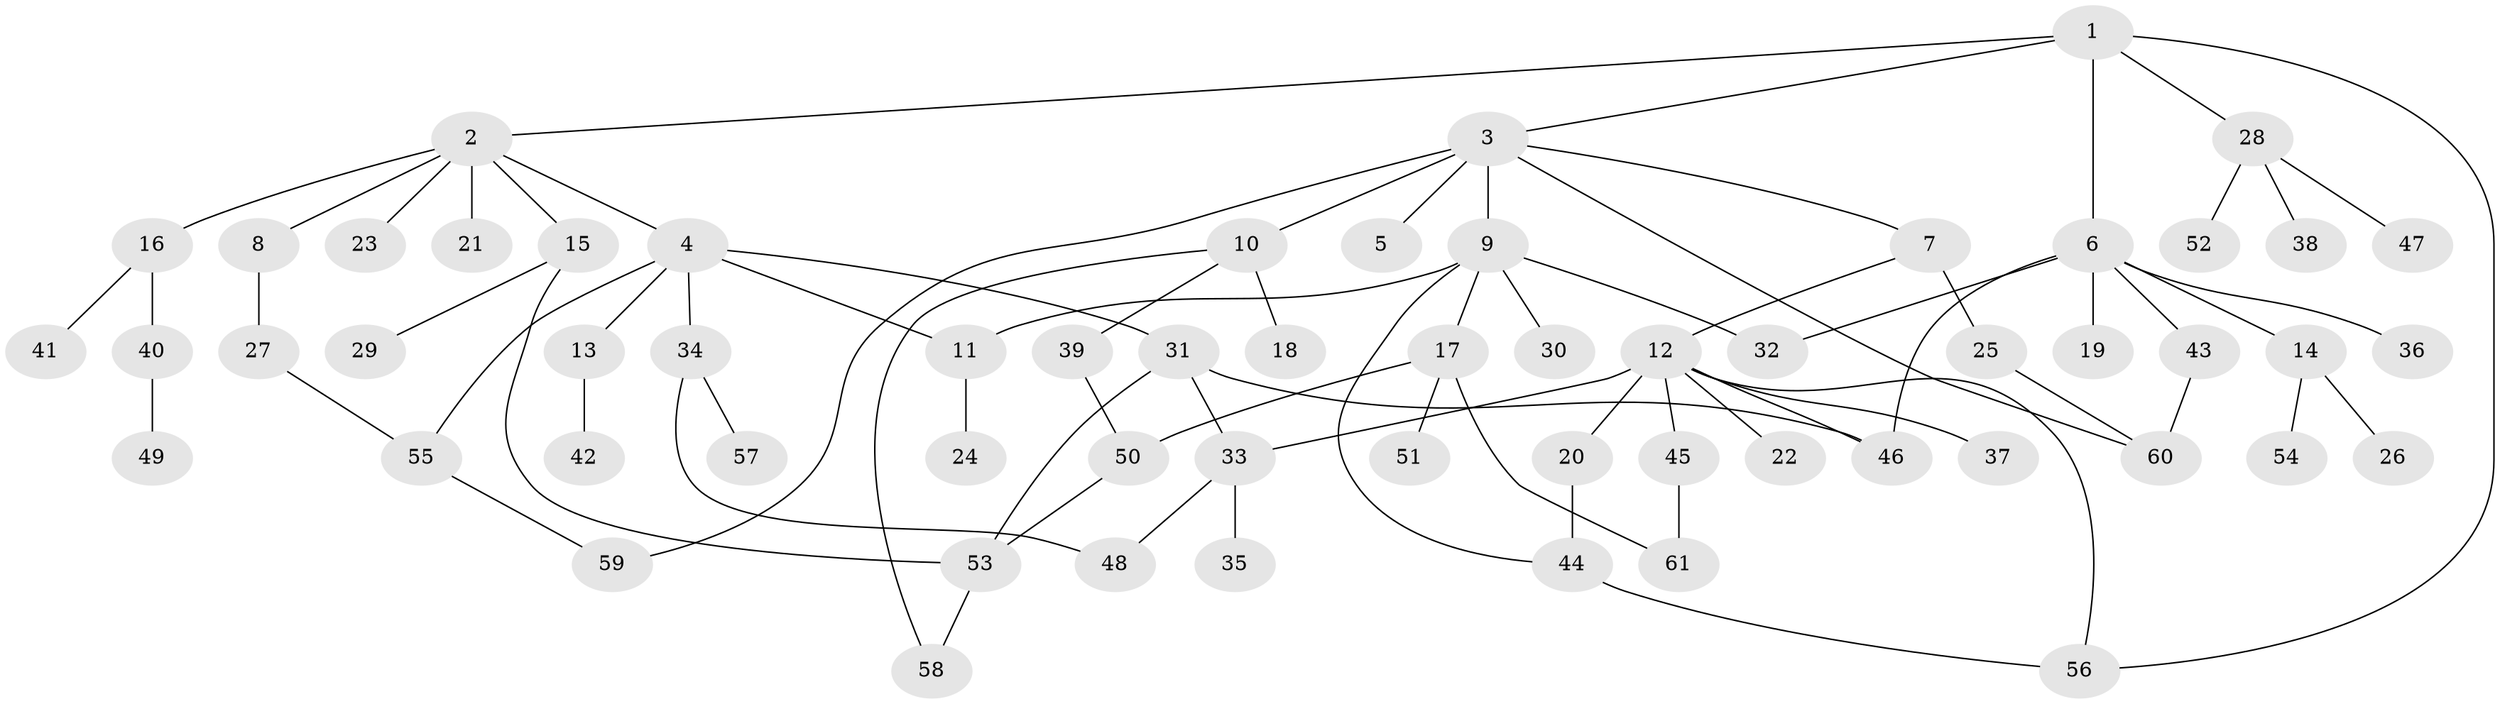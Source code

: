 // coarse degree distribution, {5: 0.13513513513513514, 6: 0.08108108108108109, 3: 0.13513513513513514, 2: 0.2702702702702703, 4: 0.10810810810810811, 1: 0.2702702702702703}
// Generated by graph-tools (version 1.1) at 2025/49/03/04/25 22:49:15]
// undirected, 61 vertices, 78 edges
graph export_dot {
  node [color=gray90,style=filled];
  1;
  2;
  3;
  4;
  5;
  6;
  7;
  8;
  9;
  10;
  11;
  12;
  13;
  14;
  15;
  16;
  17;
  18;
  19;
  20;
  21;
  22;
  23;
  24;
  25;
  26;
  27;
  28;
  29;
  30;
  31;
  32;
  33;
  34;
  35;
  36;
  37;
  38;
  39;
  40;
  41;
  42;
  43;
  44;
  45;
  46;
  47;
  48;
  49;
  50;
  51;
  52;
  53;
  54;
  55;
  56;
  57;
  58;
  59;
  60;
  61;
  1 -- 2;
  1 -- 3;
  1 -- 6;
  1 -- 28;
  1 -- 56;
  2 -- 4;
  2 -- 8;
  2 -- 15;
  2 -- 16;
  2 -- 21;
  2 -- 23;
  3 -- 5;
  3 -- 7;
  3 -- 9;
  3 -- 10;
  3 -- 59;
  3 -- 60;
  4 -- 13;
  4 -- 31;
  4 -- 34;
  4 -- 55;
  4 -- 11;
  6 -- 14;
  6 -- 19;
  6 -- 36;
  6 -- 43;
  6 -- 46;
  6 -- 32;
  7 -- 12;
  7 -- 25;
  8 -- 27;
  9 -- 11;
  9 -- 17;
  9 -- 30;
  9 -- 32;
  9 -- 44;
  10 -- 18;
  10 -- 39;
  10 -- 58;
  11 -- 24;
  12 -- 20;
  12 -- 22;
  12 -- 37;
  12 -- 45;
  12 -- 56;
  12 -- 33;
  12 -- 46;
  13 -- 42;
  14 -- 26;
  14 -- 54;
  15 -- 29;
  15 -- 53;
  16 -- 40;
  16 -- 41;
  17 -- 50;
  17 -- 51;
  17 -- 61;
  20 -- 44;
  25 -- 60;
  27 -- 55;
  28 -- 38;
  28 -- 47;
  28 -- 52;
  31 -- 33;
  31 -- 46;
  31 -- 53;
  33 -- 35;
  33 -- 48;
  34 -- 57;
  34 -- 48;
  39 -- 50;
  40 -- 49;
  43 -- 60;
  44 -- 56;
  45 -- 61;
  50 -- 53;
  53 -- 58;
  55 -- 59;
}
